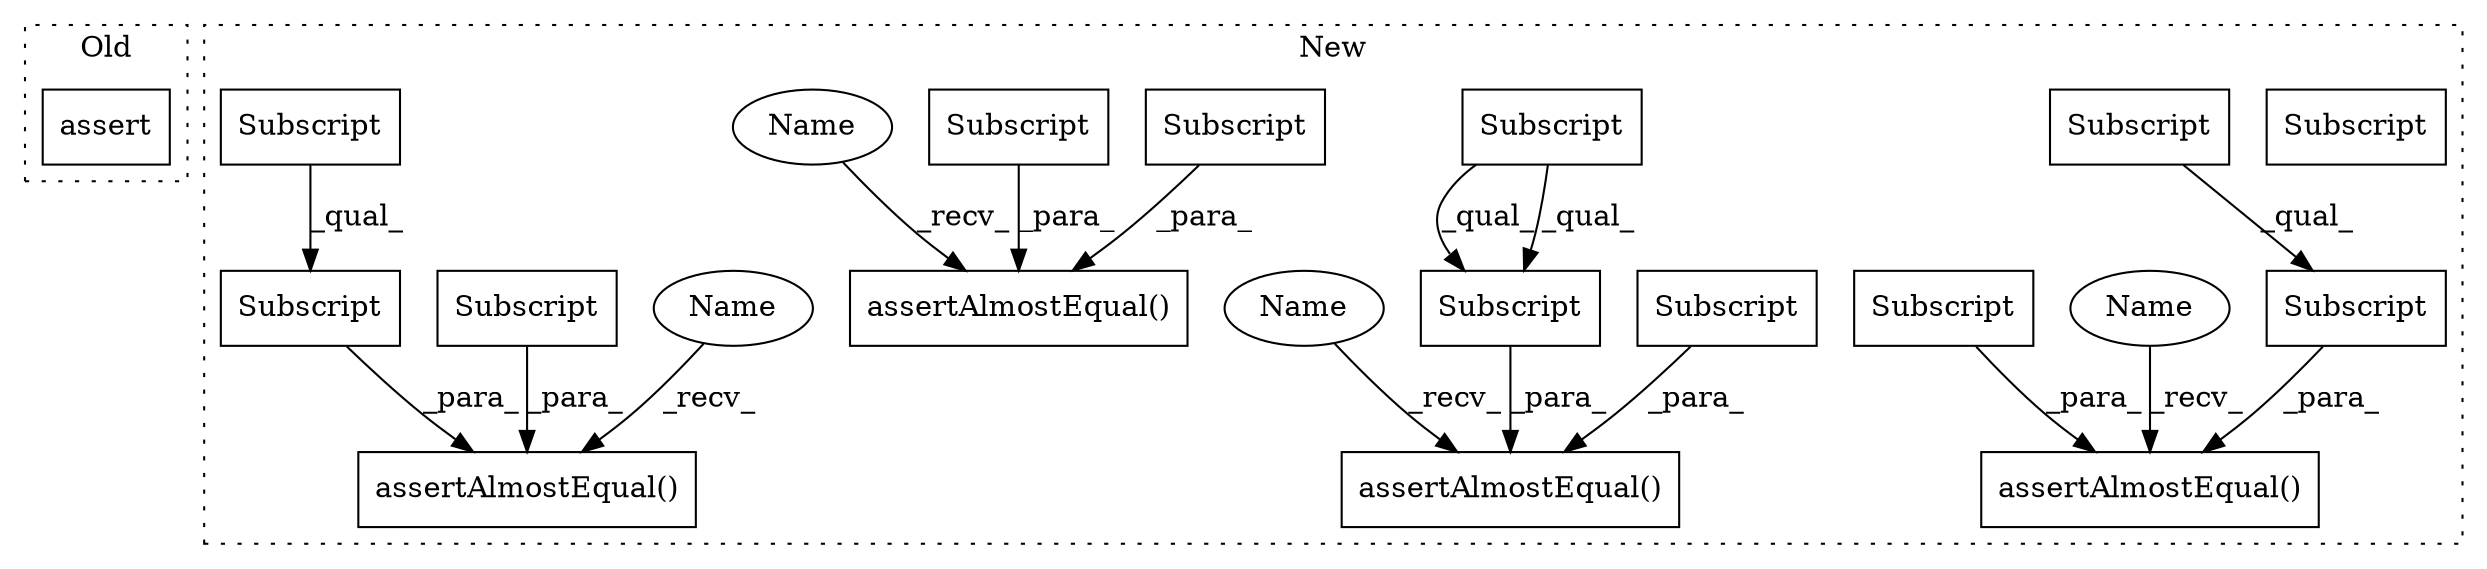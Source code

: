 digraph G {
subgraph cluster0 {
1 [label="assert" a="65" s="1292" l="7" shape="box"];
label = "Old";
style="dotted";
}
subgraph cluster1 {
2 [label="assertAlmostEqual()" a="75" s="1248,1293" l="23,1" shape="box"];
3 [label="assertAlmostEqual()" a="75" s="1359,1404" l="23,1" shape="box"];
4 [label="assertAlmostEqual()" a="75" s="1414,1459" l="23,1" shape="box"];
5 [label="Subscript" a="63" s="1382,0" l="10,0" shape="box"];
6 [label="assertAlmostEqual()" a="75" s="1303,1349" l="23,1" shape="box"];
7 [label="Subscript" a="63" s="1437,0" l="7,0" shape="box"];
8 [label="Name" a="87" s="1414" l="4" shape="ellipse"];
9 [label="Name" a="87" s="1359" l="4" shape="ellipse"];
10 [label="Name" a="87" s="1248" l="4" shape="ellipse"];
11 [label="Name" a="87" s="1303" l="4" shape="ellipse"];
12 [label="Subscript" a="63" s="1338,0" l="11,0" shape="box"];
13 [label="Subscript" a="63" s="1382,0" l="10,0" shape="box"];
14 [label="Subscript" a="63" s="1283,0" l="10,0" shape="box"];
15 [label="Subscript" a="63" s="1449,0" l="10,0" shape="box"];
16 [label="Subscript" a="63" s="1271,0" l="10,0" shape="box"];
17 [label="Subscript" a="63" s="1326,0" l="10,0" shape="box"];
18 [label="Subscript" a="63" s="1437,0" l="10,0" shape="box"];
19 [label="Subscript" a="63" s="1382,0" l="7,0" shape="box"];
20 [label="Subscript" a="63" s="1394,0" l="10,0" shape="box"];
21 [label="Subscript" a="63" s="1271,0" l="7,0" shape="box"];
label = "New";
style="dotted";
}
7 -> 18 [label="_qual_"];
8 -> 4 [label="_recv_"];
9 -> 3 [label="_recv_"];
10 -> 2 [label="_recv_"];
11 -> 6 [label="_recv_"];
12 -> 6 [label="_para_"];
13 -> 3 [label="_para_"];
14 -> 2 [label="_para_"];
15 -> 4 [label="_para_"];
16 -> 2 [label="_para_"];
17 -> 6 [label="_para_"];
18 -> 4 [label="_para_"];
19 -> 13 [label="_qual_"];
19 -> 13 [label="_qual_"];
20 -> 3 [label="_para_"];
21 -> 16 [label="_qual_"];
}